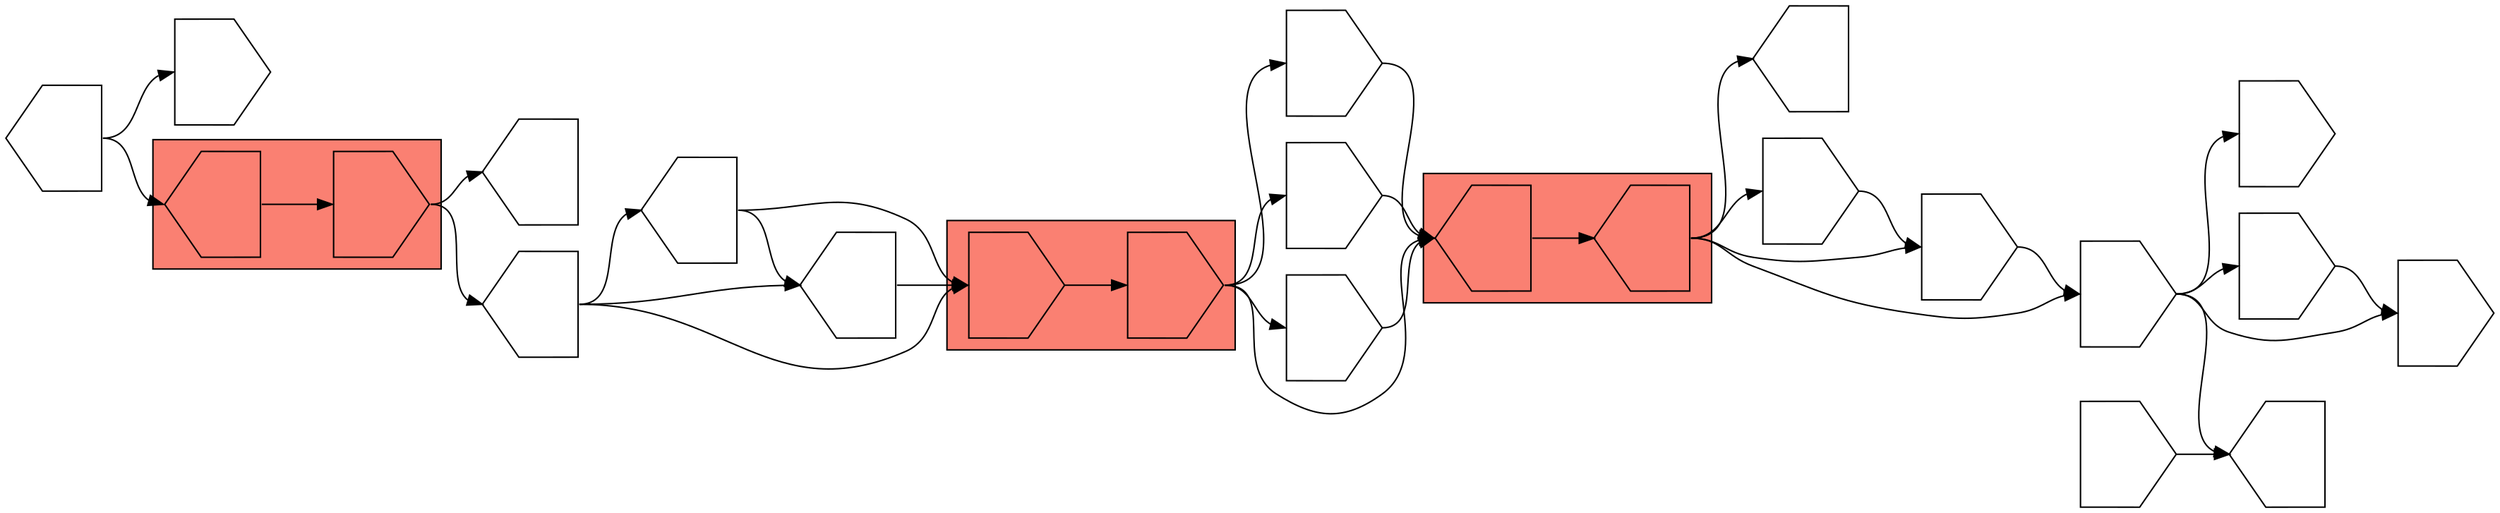 digraph asm {
	rotate=90;
	edge [headport=n,tailport=s];
subgraph cluster_C4374_20109 {
	4374 [label="",height=1,width=1,shape=house];
	20109 [label="",height=1,width=1,shape=invhouse];
	style=filled;
	fillcolor=salmon;
}
subgraph cluster_C6553_3414 {
	6553 [label="",height=1,width=1,shape=invhouse];
	3414 [label="",height=1,width=1,shape=invhouse];
	style=filled;
	fillcolor=salmon;
}
subgraph cluster_C5669_7103 {
	5669 [label="",height=1,width=1,shape=house];
	7103 [label="",height=1,width=1,shape=house];
	style=filled;
	fillcolor=salmon;
}
	9890 [label="",height=1,width=1,shape=house];
	7996 [label="",height=1,width=1,shape=invhouse];
	1313 [label="",height=1,width=1,shape=invhouse];
	10037 [label="",height=1,width=1,shape=invhouse];
	8375 [label="",height=1,width=1,shape=house];
	7995 [label="",height=1,width=1,shape=invhouse];
	18721 [label="",height=1,width=1,shape=invhouse];
	10963 [label="",height=1,width=1,shape=invhouse];
	16367 [label="",height=1,width=1,shape=invhouse];
	16274 [label="",height=1,width=1,shape=house];
	12581 [label="",height=1,width=1,shape=invhouse];
	14552 [label="",height=1,width=1,shape=invhouse];
	14883 [label="",height=1,width=1,shape=invhouse];
	12667 [label="",height=1,width=1,shape=house];
	15352 [label="",height=1,width=1,shape=house];
	16097 [label="",height=1,width=1,shape=house];
	9914 [label="",height=1,width=1,shape=house];
	17272 [label="",height=1,width=1,shape=invhouse];
	4374 -> 20109
	20109 -> 9890
	20109 -> 16097
	9890 -> 6553
	9890 -> 12667
	9890 -> 15352
	6553 -> 3414
	3414 -> 5669
	3414 -> 12581
	3414 -> 14552
	3414 -> 14883
	5669 -> 7103
	7103 -> 7996
	7103 -> 10963
	7103 -> 16274
	7103 -> 16367
	7996 -> 1313
	7996 -> 8375
	7996 -> 10037
	7996 -> 18721
	10037 -> 1313
	7995 -> 8375
	10963 -> 7996
	16367 -> 10963
	12581 -> 5669
	14552 -> 5669
	14883 -> 5669
	12667 -> 6553
	15352 -> 6553
	15352 -> 12667
	9914 -> 4374
	9914 -> 17272
}